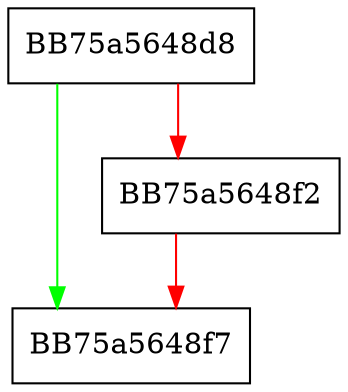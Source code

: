 digraph EndScriptText {
  node [shape="box"];
  graph [splines=ortho];
  BB75a5648d8 -> BB75a5648f7 [color="green"];
  BB75a5648d8 -> BB75a5648f2 [color="red"];
  BB75a5648f2 -> BB75a5648f7 [color="red"];
}